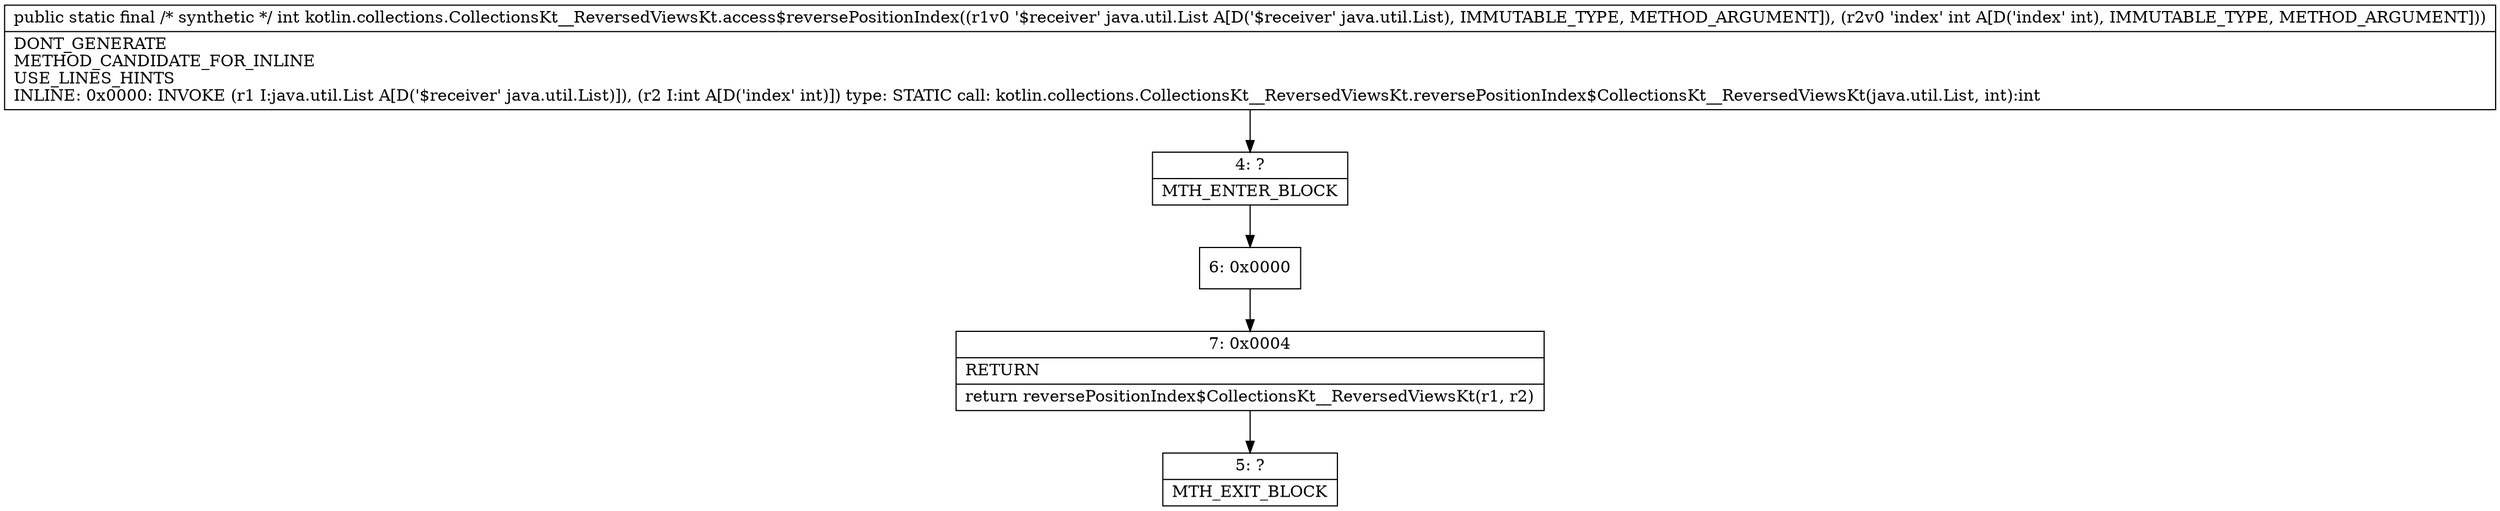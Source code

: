digraph "CFG forkotlin.collections.CollectionsKt__ReversedViewsKt.access$reversePositionIndex(Ljava\/util\/List;I)I" {
Node_4 [shape=record,label="{4\:\ ?|MTH_ENTER_BLOCK\l}"];
Node_6 [shape=record,label="{6\:\ 0x0000}"];
Node_7 [shape=record,label="{7\:\ 0x0004|RETURN\l|return reversePositionIndex$CollectionsKt__ReversedViewsKt(r1, r2)\l}"];
Node_5 [shape=record,label="{5\:\ ?|MTH_EXIT_BLOCK\l}"];
MethodNode[shape=record,label="{public static final \/* synthetic *\/ int kotlin.collections.CollectionsKt__ReversedViewsKt.access$reversePositionIndex((r1v0 '$receiver' java.util.List A[D('$receiver' java.util.List), IMMUTABLE_TYPE, METHOD_ARGUMENT]), (r2v0 'index' int A[D('index' int), IMMUTABLE_TYPE, METHOD_ARGUMENT]))  | DONT_GENERATE\lMETHOD_CANDIDATE_FOR_INLINE\lUSE_LINES_HINTS\lINLINE: 0x0000: INVOKE  (r1 I:java.util.List A[D('$receiver' java.util.List)]), (r2 I:int A[D('index' int)]) type: STATIC call: kotlin.collections.CollectionsKt__ReversedViewsKt.reversePositionIndex$CollectionsKt__ReversedViewsKt(java.util.List, int):int\l}"];
MethodNode -> Node_4;Node_4 -> Node_6;
Node_6 -> Node_7;
Node_7 -> Node_5;
}

